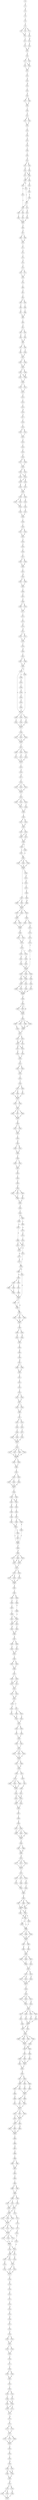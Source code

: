 strict digraph  {
	S0 -> S1 [ label = S ];
	S1 -> S2 [ label = D ];
	S2 -> S3 [ label = D ];
	S3 -> S4 [ label = L ];
	S4 -> S5 [ label = F ];
	S5 -> S6 [ label = N ];
	S5 -> S7 [ label = Q ];
	S5 -> S8 [ label = S ];
	S6 -> S9 [ label = A ];
	S7 -> S10 [ label = K ];
	S8 -> S9 [ label = A ];
	S9 -> S11 [ label = V ];
	S10 -> S12 [ label = M ];
	S11 -> S13 [ label = G ];
	S12 -> S14 [ label = K ];
	S13 -> S15 [ label = D ];
	S14 -> S15 [ label = D ];
	S15 -> S16 [ label = G ];
	S16 -> S17 [ label = I ];
	S16 -> S18 [ label = L ];
	S17 -> S19 [ label = V ];
	S17 -> S20 [ label = L ];
	S18 -> S19 [ label = V ];
	S19 -> S21 [ label = L ];
	S20 -> S21 [ label = L ];
	S21 -> S22 [ label = C ];
	S22 -> S23 [ label = K ];
	S23 -> S24 [ label = M ];
	S24 -> S25 [ label = I ];
	S25 -> S26 [ label = N ];
	S26 -> S27 [ label = L ];
	S26 -> S28 [ label = H ];
	S27 -> S29 [ label = S ];
	S28 -> S29 [ label = S ];
	S29 -> S30 [ label = V ];
	S30 -> S31 [ label = P ];
	S31 -> S32 [ label = D ];
	S31 -> S33 [ label = E ];
	S32 -> S34 [ label = T ];
	S33 -> S34 [ label = T ];
	S34 -> S35 [ label = I ];
	S35 -> S36 [ label = D ];
	S36 -> S37 [ label = E ];
	S37 -> S38 [ label = R ];
	S38 -> S39 [ label = T ];
	S39 -> S40 [ label = I ];
	S40 -> S41 [ label = N ];
	S41 -> S42 [ label = K ];
	S41 -> S43 [ label = N ];
	S42 -> S44 [ label = K ];
	S43 -> S45 [ label = L ];
	S44 -> S46 [ label = K ];
	S44 -> S47 [ label = N ];
	S45 -> S46 [ label = K ];
	S46 -> S48 [ label = L ];
	S46 -> S49 [ label = I ];
	S47 -> S48 [ label = L ];
	S48 -> S50 [ label = T ];
	S48 -> S51 [ label = N ];
	S49 -> S52 [ label = A ];
	S50 -> S53 [ label = P ];
	S51 -> S54 [ label = I ];
	S52 -> S55 [ label = D ];
	S53 -> S56 [ label = F ];
	S54 -> S57 [ label = Y ];
	S54 -> S56 [ label = F ];
	S55 -> S58 [ label = E ];
	S56 -> S59 [ label = T ];
	S56 -> S60 [ label = V ];
	S57 -> S61 [ label = K ];
	S58 -> S54 [ label = I ];
	S59 -> S62 [ label = I ];
	S60 -> S63 [ label = R ];
	S61 -> S64 [ label = E ];
	S62 -> S65 [ label = Q ];
	S63 -> S65 [ label = Q ];
	S64 -> S65 [ label = Q ];
	S65 -> S66 [ label = E ];
	S66 -> S67 [ label = N ];
	S67 -> S68 [ label = L ];
	S67 -> S69 [ label = V ];
	S68 -> S70 [ label = N ];
	S69 -> S70 [ label = N ];
	S70 -> S71 [ label = L ];
	S71 -> S72 [ label = A ];
	S72 -> S73 [ label = L ];
	S73 -> S74 [ label = N ];
	S74 -> S75 [ label = S ];
	S75 -> S76 [ label = A ];
	S75 -> S77 [ label = S ];
	S76 -> S78 [ label = S ];
	S77 -> S78 [ label = S ];
	S78 -> S79 [ label = A ];
	S79 -> S80 [ label = I ];
	S80 -> S81 [ label = G ];
	S81 -> S82 [ label = C ];
	S82 -> S83 [ label = H ];
	S82 -> S84 [ label = S ];
	S83 -> S85 [ label = V ];
	S84 -> S86 [ label = I ];
	S85 -> S87 [ label = V ];
	S86 -> S88 [ label = I ];
	S87 -> S89 [ label = N ];
	S88 -> S89 [ label = N ];
	S89 -> S90 [ label = I ];
	S90 -> S91 [ label = G ];
	S91 -> S92 [ label = A ];
	S91 -> S93 [ label = V ];
	S92 -> S94 [ label = E ];
	S93 -> S95 [ label = F ];
	S94 -> S96 [ label = D ];
	S95 -> S96 [ label = D ];
	S96 -> S97 [ label = L ];
	S96 -> S98 [ label = I ];
	S97 -> S99 [ label = K ];
	S98 -> S100 [ label = T ];
	S99 -> S101 [ label = E ];
	S100 -> S101 [ label = E ];
	S101 -> S102 [ label = G ];
	S101 -> S103 [ label = A ];
	S102 -> S104 [ label = K ];
	S103 -> S104 [ label = K ];
	S104 -> S105 [ label = P ];
	S104 -> S106 [ label = E ];
	S105 -> S107 [ label = Y ];
	S105 -> S108 [ label = H ];
	S106 -> S108 [ label = H ];
	S107 -> S109 [ label = L ];
	S108 -> S109 [ label = L ];
	S109 -> S110 [ label = V ];
	S109 -> S111 [ label = I ];
	S110 -> S112 [ label = L ];
	S111 -> S112 [ label = L ];
	S112 -> S113 [ label = G ];
	S113 -> S114 [ label = L ];
	S114 -> S115 [ label = L ];
	S115 -> S116 [ label = W ];
	S116 -> S117 [ label = Q ];
	S117 -> S118 [ label = V ];
	S118 -> S119 [ label = I ];
	S119 -> S120 [ label = K ];
	S119 -> S121 [ label = R ];
	S120 -> S122 [ label = I ];
	S121 -> S122 [ label = I ];
	S122 -> S123 [ label = G ];
	S123 -> S124 [ label = L ];
	S124 -> S125 [ label = F ];
	S125 -> S126 [ label = A ];
	S126 -> S127 [ label = D ];
	S126 -> S128 [ label = K ];
	S127 -> S129 [ label = I ];
	S128 -> S129 [ label = I ];
	S129 -> S130 [ label = E ];
	S129 -> S131 [ label = D ];
	S130 -> S132 [ label = L ];
	S130 -> S133 [ label = I ];
	S131 -> S132 [ label = L ];
	S132 -> S134 [ label = S ];
	S132 -> S135 [ label = K ];
	S133 -> S134 [ label = S ];
	S134 -> S136 [ label = R ];
	S135 -> S137 [ label = H ];
	S136 -> S138 [ label = N ];
	S137 -> S138 [ label = N ];
	S138 -> S139 [ label = E ];
	S138 -> S140 [ label = P ];
	S139 -> S141 [ label = V ];
	S139 -> S142 [ label = A ];
	S140 -> S143 [ label = G ];
	S141 -> S144 [ label = L ];
	S142 -> S144 [ label = L ];
	S143 -> S145 [ label = I ];
	S144 -> S146 [ label = I ];
	S145 -> S147 [ label = S ];
	S146 -> S148 [ label = A ];
	S147 -> S148 [ label = A ];
	S148 -> S149 [ label = L ];
	S149 -> S150 [ label = L ];
	S150 -> S151 [ label = R ];
	S150 -> S152 [ label = E ];
	S151 -> S153 [ label = E ];
	S152 -> S153 [ label = E ];
	S153 -> S154 [ label = G ];
	S154 -> S155 [ label = E ];
	S155 -> S156 [ label = S ];
	S156 -> S157 [ label = L ];
	S157 -> S158 [ label = E ];
	S157 -> S159 [ label = D ];
	S158 -> S160 [ label = D ];
	S159 -> S160 [ label = D ];
	S160 -> S161 [ label = L ];
	S161 -> S162 [ label = M ];
	S162 -> S163 [ label = K ];
	S162 -> S164 [ label = A ];
	S163 -> S165 [ label = L ];
	S164 -> S165 [ label = L ];
	S165 -> S166 [ label = S ];
	S166 -> S167 [ label = P ];
	S167 -> S168 [ label = E ];
	S168 -> S169 [ label = E ];
	S168 -> S170 [ label = D ];
	S169 -> S171 [ label = L ];
	S170 -> S171 [ label = L ];
	S171 -> S172 [ label = L ];
	S172 -> S173 [ label = L ];
	S173 -> S174 [ label = R ];
	S174 -> S175 [ label = W ];
	S175 -> S176 [ label = A ];
	S175 -> S177 [ label = M ];
	S176 -> S178 [ label = N ];
	S177 -> S178 [ label = N ];
	S178 -> S179 [ label = Y ];
	S179 -> S180 [ label = H ];
	S180 -> S181 [ label = L ];
	S181 -> S182 [ label = E ];
	S181 -> S183 [ label = A ];
	S182 -> S184 [ label = N ];
	S183 -> S184 [ label = N ];
	S184 -> S185 [ label = S ];
	S184 -> S186 [ label = A ];
	S185 -> S187 [ label = G ];
	S185 -> S188 [ label = A ];
	S186 -> S187 [ label = G ];
	S187 -> S189 [ label = C ];
	S187 -> S190 [ label = G ];
	S187 -> S191 [ label = V ];
	S188 -> S192 [ label = K ];
	S189 -> S193 [ label = S ];
	S190 -> S194 [ label = K ];
	S191 -> S195 [ label = G ];
	S192 -> S196 [ label = Y ];
	S193 -> S197 [ label = K ];
	S194 -> S197 [ label = K ];
	S195 -> S197 [ label = K ];
	S196 -> S198 [ label = Q ];
	S197 -> S199 [ label = I ];
	S198 -> S200 [ label = A ];
	S199 -> S201 [ label = S ];
	S199 -> S202 [ label = K ];
	S199 -> S203 [ label = N ];
	S200 -> S204 [ label = K ];
	S201 -> S205 [ label = N ];
	S202 -> S205 [ label = N ];
	S203 -> S205 [ label = N ];
	S204 -> S206 [ label = T ];
	S205 -> S207 [ label = F ];
	S206 -> S187 [ label = G ];
	S207 -> S208 [ label = S ];
	S207 -> S209 [ label = N ];
	S207 -> S210 [ label = T ];
	S208 -> S211 [ label = T ];
	S209 -> S212 [ label = A ];
	S210 -> S213 [ label = S ];
	S211 -> S214 [ label = D ];
	S212 -> S214 [ label = D ];
	S213 -> S214 [ label = D ];
	S214 -> S215 [ label = I ];
	S215 -> S216 [ label = K ];
	S216 -> S217 [ label = D ];
	S217 -> S218 [ label = S ];
	S218 -> S219 [ label = K ];
	S218 -> S220 [ label = I ];
	S218 -> S221 [ label = R ];
	S219 -> S222 [ label = A ];
	S220 -> S222 [ label = A ];
	S221 -> S222 [ label = A ];
	S222 -> S223 [ label = Y ];
	S223 -> S224 [ label = Y ];
	S223 -> S225 [ label = A ];
	S223 -> S226 [ label = F ];
	S224 -> S227 [ label = H ];
	S225 -> S228 [ label = C ];
	S226 -> S227 [ label = H ];
	S227 -> S229 [ label = L ];
	S228 -> S229 [ label = L ];
	S229 -> S230 [ label = L ];
	S230 -> S231 [ label = E ];
	S230 -> S232 [ label = N ];
	S231 -> S233 [ label = Q ];
	S232 -> S233 [ label = Q ];
	S233 -> S234 [ label = V ];
	S233 -> S235 [ label = I ];
	S234 -> S236 [ label = A ];
	S235 -> S237 [ label = Q ];
	S235 -> S236 [ label = A ];
	S236 -> S238 [ label = P ];
	S237 -> S238 [ label = P ];
	S238 -> S239 [ label = K ];
	S238 -> S240 [ label = V ];
	S239 -> S241 [ label = G ];
	S240 -> S242 [ label = D ];
	S241 -> S242 [ label = D ];
	S242 -> S243 [ label = E ];
	S242 -> S244 [ label = D ];
	S242 -> S245 [ label = K ];
	S243 -> S246 [ label = E ];
	S244 -> S246 [ label = E ];
	S245 -> S246 [ label = E ];
	S246 -> S247 [ label = G ];
	S246 -> S248 [ label = T ];
	S247 -> S249 [ label = I ];
	S247 -> S250 [ label = Q ];
	S248 -> S251 [ label = N ];
	S249 -> S252 [ label = P ];
	S250 -> S252 [ label = P ];
	S251 -> S253 [ label = Q ];
	S252 -> S254 [ label = A ];
	S252 -> S255 [ label = P ];
	S252 -> S256 [ label = R ];
	S253 -> S257 [ label = Y ];
	S254 -> S258 [ label = V ];
	S255 -> S259 [ label = I ];
	S256 -> S258 [ label = V ];
	S257 -> S260 [ label = E ];
	S258 -> S261 [ label = V ];
	S258 -> S262 [ label = D ];
	S259 -> S263 [ label = T ];
	S259 -> S264 [ label = A ];
	S260 -> S265 [ label = L ];
	S261 -> S266 [ label = I ];
	S262 -> S266 [ label = I ];
	S263 -> S267 [ label = A ];
	S264 -> S266 [ label = I ];
	S265 -> S268 [ label = M ];
	S266 -> S269 [ label = D ];
	S267 -> S270 [ label = T ];
	S268 -> S252 [ label = P ];
	S269 -> S271 [ label = M ];
	S269 -> S272 [ label = F ];
	S270 -> S273 [ label = I ];
	S271 -> S274 [ label = S ];
	S272 -> S274 [ label = S ];
	S273 -> S275 [ label = E ];
	S274 -> S276 [ label = G ];
	S275 -> S277 [ label = V ];
	S276 -> S278 [ label = L ];
	S276 -> S279 [ label = F ];
	S277 -> S280 [ label = K ];
	S278 -> S281 [ label = R ];
	S279 -> S282 [ label = N ];
	S280 -> S283 [ label = D ];
	S280 -> S284 [ label = S ];
	S280 -> S285 [ label = E ];
	S281 -> S286 [ label = E ];
	S282 -> S287 [ label = D ];
	S283 -> S288 [ label = D ];
	S283 -> S289 [ label = E ];
	S284 -> S290 [ label = N ];
	S285 -> S288 [ label = D ];
	S286 -> S280 [ label = K ];
	S287 -> S280 [ label = K ];
	S288 -> S291 [ label = I ];
	S288 -> S292 [ label = L ];
	S289 -> S292 [ label = L ];
	S290 -> S293 [ label = T ];
	S291 -> S294 [ label = Q ];
	S292 -> S295 [ label = K ];
	S292 -> S296 [ label = R ];
	S293 -> S297 [ label = D ];
	S294 -> S298 [ label = R ];
	S295 -> S298 [ label = R ];
	S296 -> S298 [ label = R ];
	S297 -> S298 [ label = R ];
	S298 -> S299 [ label = A ];
	S299 -> S300 [ label = E ];
	S300 -> S301 [ label = C ];
	S300 -> S302 [ label = R ];
	S300 -> S303 [ label = M ];
	S301 -> S303 [ label = M ];
	S302 -> S303 [ label = M ];
	S303 -> S304 [ label = L ];
	S304 -> S305 [ label = Q ];
	S304 -> S306 [ label = E ];
	S304 -> S307 [ label = D ];
	S304 -> S308 [ label = V ];
	S305 -> S309 [ label = Q ];
	S306 -> S310 [ label = E ];
	S307 -> S309 [ label = Q ];
	S308 -> S309 [ label = Q ];
	S309 -> S311 [ label = A ];
	S310 -> S311 [ label = A ];
	S311 -> S312 [ label = E ];
	S311 -> S313 [ label = D ];
	S312 -> S314 [ label = R ];
	S313 -> S314 [ label = R ];
	S313 -> S315 [ label = K ];
	S314 -> S316 [ label = L ];
	S314 -> S317 [ label = M ];
	S315 -> S316 [ label = L ];
	S316 -> S318 [ label = G ];
	S317 -> S319 [ label = N ];
	S318 -> S320 [ label = C ];
	S319 -> S320 [ label = C ];
	S320 -> S321 [ label = R ];
	S321 -> S322 [ label = Q ];
	S321 -> S323 [ label = E ];
	S322 -> S324 [ label = F ];
	S323 -> S324 [ label = F ];
	S324 -> S325 [ label = V ];
	S325 -> S326 [ label = T ];
	S326 -> S327 [ label = A ];
	S326 -> S328 [ label = P ];
	S327 -> S329 [ label = T ];
	S327 -> S330 [ label = K ];
	S328 -> S331 [ label = A ];
	S329 -> S332 [ label = D ];
	S330 -> S332 [ label = D ];
	S331 -> S332 [ label = D ];
	S332 -> S333 [ label = V ];
	S332 -> S334 [ label = I ];
	S333 -> S335 [ label = V ];
	S334 -> S335 [ label = V ];
	S335 -> S336 [ label = R ];
	S335 -> S337 [ label = K ];
	S335 -> S338 [ label = S ];
	S336 -> S339 [ label = G ];
	S337 -> S339 [ label = G ];
	S338 -> S339 [ label = G ];
	S339 -> S340 [ label = N ];
	S340 -> S341 [ label = P ];
	S340 -> S342 [ label = T ];
	S341 -> S343 [ label = K ];
	S342 -> S343 [ label = K ];
	S343 -> S344 [ label = L ];
	S344 -> S345 [ label = N ];
	S345 -> S346 [ label = L ];
	S345 -> S347 [ label = M ];
	S346 -> S348 [ label = A ];
	S347 -> S348 [ label = A ];
	S348 -> S349 [ label = F ];
	S349 -> S350 [ label = I ];
	S349 -> S351 [ label = V ];
	S350 -> S352 [ label = A ];
	S351 -> S352 [ label = A ];
	S352 -> S353 [ label = N ];
	S353 -> S354 [ label = L ];
	S354 -> S355 [ label = F ];
	S355 -> S356 [ label = N ];
	S356 -> S357 [ label = R ];
	S356 -> S358 [ label = T ];
	S356 -> S359 [ label = K ];
	S357 -> S360 [ label = Y ];
	S358 -> S361 [ label = H ];
	S359 -> S360 [ label = Y ];
	S360 -> S362 [ label = P ];
	S361 -> S362 [ label = P ];
	S362 -> S363 [ label = A ];
	S363 -> S364 [ label = L ];
	S364 -> S365 [ label = H ];
	S364 -> S366 [ label = V ];
	S365 -> S367 [ label = K ];
	S366 -> S368 [ label = A ];
	S367 -> S369 [ label = P ];
	S368 -> S370 [ label = R ];
	S369 -> S371 [ label = E ];
	S369 -> S372 [ label = A ];
	S370 -> S373 [ label = D ];
	S371 -> S374 [ label = N ];
	S371 -> S375 [ label = E ];
	S372 -> S374 [ label = N ];
	S373 -> S376 [ label = I ];
	S374 -> S377 [ label = Q ];
	S375 -> S378 [ label = I ];
	S376 -> S371 [ label = E ];
	S377 -> S379 [ label = D ];
	S378 -> S380 [ label = D ];
	S378 -> S381 [ label = E ];
	S379 -> S378 [ label = I ];
	S380 -> S382 [ label = W ];
	S381 -> S383 [ label = E ];
	S382 -> S384 [ label = G ];
	S382 -> S385 [ label = S ];
	S383 -> S386 [ label = G ];
	S383 -> S387 [ label = E ];
	S383 -> S388 [ label = A ];
	S384 -> S389 [ label = A ];
	S384 -> S390 [ label = L ];
	S385 -> S391 [ label = S ];
	S386 -> S387 [ label = E ];
	S387 -> S392 [ label = T ];
	S387 -> S393 [ label = D ];
	S387 -> S394 [ label = S ];
	S388 -> S386 [ label = G ];
	S389 -> S395 [ label = L ];
	S390 -> S395 [ label = L ];
	S391 -> S396 [ label = I ];
	S392 -> S397 [ label = R ];
	S393 -> S397 [ label = R ];
	S394 -> S397 [ label = R ];
	S395 -> S383 [ label = E ];
	S396 -> S383 [ label = E ];
	S397 -> S398 [ label = E ];
	S398 -> S399 [ label = E ];
	S398 -> S400 [ label = V ];
	S399 -> S401 [ label = R ];
	S400 -> S402 [ label = K ];
	S401 -> S403 [ label = T ];
	S402 -> S403 [ label = T ];
	S403 -> S404 [ label = F ];
	S404 -> S405 [ label = R ];
	S405 -> S406 [ label = N ];
	S406 -> S407 [ label = W ];
	S407 -> S408 [ label = M ];
	S407 -> S409 [ label = I ];
	S408 -> S410 [ label = N ];
	S409 -> S410 [ label = N ];
	S410 -> S411 [ label = S ];
	S411 -> S412 [ label = L ];
	S412 -> S413 [ label = G ];
	S413 -> S414 [ label = V ];
	S414 -> S415 [ label = N ];
	S414 -> S416 [ label = S ];
	S415 -> S417 [ label = P ];
	S416 -> S417 [ label = P ];
	S417 -> S418 [ label = R ];
	S417 -> S419 [ label = F ];
	S418 -> S420 [ label = V ];
	S419 -> S420 [ label = V ];
	S420 -> S421 [ label = N ];
	S421 -> S422 [ label = H ];
	S421 -> S423 [ label = K ];
	S422 -> S424 [ label = L ];
	S423 -> S425 [ label = F ];
	S424 -> S426 [ label = Y ];
	S425 -> S427 [ label = T ];
	S426 -> S428 [ label = S ];
	S426 -> S429 [ label = G ];
	S427 -> S430 [ label = R ];
	S428 -> S431 [ label = D ];
	S429 -> S431 [ label = D ];
	S430 -> S431 [ label = D ];
	S431 -> S432 [ label = L ];
	S432 -> S433 [ label = S ];
	S432 -> S434 [ label = N ];
	S432 -> S435 [ label = A ];
	S432 -> S436 [ label = V ];
	S433 -> S437 [ label = D ];
	S434 -> S437 [ label = D ];
	S435 -> S437 [ label = D ];
	S436 -> S437 [ label = D ];
	S437 -> S438 [ label = A ];
	S437 -> S439 [ label = G ];
	S438 -> S440 [ label = L ];
	S439 -> S440 [ label = L ];
	S440 -> S441 [ label = V ];
	S441 -> S442 [ label = I ];
	S441 -> S443 [ label = L ];
	S442 -> S444 [ label = F ];
	S442 -> S445 [ label = I ];
	S443 -> S446 [ label = L ];
	S444 -> S447 [ label = Q ];
	S445 -> S447 [ label = Q ];
	S446 -> S447 [ label = Q ];
	S447 -> S448 [ label = L ];
	S448 -> S449 [ label = Y ];
	S448 -> S450 [ label = F ];
	S449 -> S451 [ label = E ];
	S449 -> S452 [ label = Q ];
	S450 -> S451 [ label = E ];
	S451 -> S453 [ label = K ];
	S452 -> S454 [ label = Q ];
	S453 -> S455 [ label = I ];
	S454 -> S456 [ label = V ];
	S455 -> S457 [ label = K ];
	S456 -> S458 [ label = A ];
	S457 -> S459 [ label = V ];
	S457 -> S460 [ label = T ];
	S458 -> S461 [ label = G ];
	S459 -> S462 [ label = P ];
	S460 -> S463 [ label = R ];
	S461 -> S462 [ label = P ];
	S462 -> S464 [ label = V ];
	S462 -> S465 [ label = D ];
	S463 -> S464 [ label = V ];
	S464 -> S466 [ label = D ];
	S465 -> S467 [ label = C ];
	S466 -> S468 [ label = W ];
	S467 -> S464 [ label = V ];
	S468 -> S469 [ label = N ];
	S468 -> S470 [ label = S ];
	S468 -> S471 [ label = R ];
	S469 -> S472 [ label = R ];
	S469 -> S473 [ label = K ];
	S470 -> S473 [ label = K ];
	S471 -> S472 [ label = R ];
	S472 -> S474 [ label = V ];
	S473 -> S474 [ label = V ];
	S474 -> S475 [ label = N ];
	S474 -> S476 [ label = T ];
	S475 -> S477 [ label = K ];
	S475 -> S478 [ label = N ];
	S476 -> S479 [ label = Q ];
	S477 -> S480 [ label = P ];
	S478 -> S480 [ label = P ];
	S479 -> S480 [ label = P ];
	S480 -> S481 [ label = P ];
	S481 -> S482 [ label = Y ];
	S482 -> S483 [ label = P ];
	S482 -> S484 [ label = K ];
	S483 -> S485 [ label = K ];
	S484 -> S486 [ label = P ];
	S485 -> S487 [ label = L ];
	S486 -> S488 [ label = P ];
	S487 -> S489 [ label = G ];
	S488 -> S490 [ label = A ];
	S489 -> S491 [ label = G ];
	S489 -> S490 [ label = A ];
	S490 -> S492 [ label = Q ];
	S490 -> S493 [ label = N ];
	S491 -> S493 [ label = N ];
	S492 -> S494 [ label = F ];
	S493 -> S495 [ label = M ];
	S494 -> S496 [ label = K ];
	S495 -> S496 [ label = K ];
	S496 -> S497 [ label = K ];
	S497 -> S498 [ label = L ];
	S497 -> S499 [ label = R ];
	S498 -> S500 [ label = E ];
	S499 -> S501 [ label = A ];
	S500 -> S502 [ label = N ];
	S501 -> S502 [ label = N ];
	S502 -> S503 [ label = C ];
	S503 -> S504 [ label = N ];
	S503 -> S505 [ label = Q ];
	S504 -> S506 [ label = Y ];
	S505 -> S506 [ label = Y ];
	S506 -> S507 [ label = A ];
	S507 -> S508 [ label = V ];
	S507 -> S509 [ label = I ];
	S508 -> S510 [ label = E ];
	S509 -> S511 [ label = D ];
	S509 -> S510 [ label = E ];
	S510 -> S512 [ label = L ];
	S511 -> S512 [ label = L ];
	S512 -> S513 [ label = G ];
	S512 -> S514 [ label = A ];
	S513 -> S515 [ label = K ];
	S514 -> S515 [ label = K ];
	S515 -> S516 [ label = N ];
	S515 -> S517 [ label = T ];
	S516 -> S518 [ label = Q ];
	S517 -> S519 [ label = L ];
	S517 -> S520 [ label = T ];
	S518 -> S521 [ label = A ];
	S519 -> S522 [ label = G ];
	S520 -> S523 [ label = K ];
	S521 -> S523 [ label = K ];
	S522 -> S524 [ label = F ];
	S523 -> S524 [ label = F ];
	S524 -> S525 [ label = S ];
	S524 -> S526 [ label = K ];
	S525 -> S527 [ label = L ];
	S526 -> S528 [ label = I ];
	S527 -> S529 [ label = V ];
	S528 -> S529 [ label = V ];
	S529 -> S530 [ label = G ];
	S529 -> S531 [ label = N ];
	S530 -> S532 [ label = I ];
	S531 -> S532 [ label = I ];
	S532 -> S533 [ label = G ];
	S532 -> S534 [ label = D ];
	S532 -> S535 [ label = A ];
	S533 -> S536 [ label = G ];
	S534 -> S536 [ label = G ];
	S535 -> S536 [ label = G ];
	S536 -> S537 [ label = Q ];
	S536 -> S538 [ label = N ];
	S537 -> S539 [ label = D ];
	S538 -> S539 [ label = D ];
	S539 -> S540 [ label = L ];
	S539 -> S541 [ label = I ];
	S540 -> S542 [ label = N ];
	S541 -> S543 [ label = F ];
	S542 -> S544 [ label = E ];
	S542 -> S545 [ label = A ];
	S542 -> S546 [ label = D ];
	S543 -> S547 [ label = N ];
	S544 -> S548 [ label = G ];
	S545 -> S548 [ label = G ];
	S546 -> S548 [ label = G ];
	S547 -> S549 [ label = E ];
	S548 -> S550 [ label = N ];
	S549 -> S551 [ label = Q ];
	S550 -> S552 [ label = R ];
	S550 -> S553 [ label = P ];
	S551 -> S552 [ label = R ];
	S552 -> S554 [ label = T ];
	S552 -> S555 [ label = K ];
	S553 -> S554 [ label = T ];
	S554 -> S556 [ label = L ];
	S555 -> S556 [ label = L ];
	S556 -> S557 [ label = T ];
	S557 -> S558 [ label = L ];
	S558 -> S559 [ label = A ];
	S559 -> S560 [ label = L ];
	S559 -> S561 [ label = V ];
	S560 -> S562 [ label = I ];
	S560 -> S563 [ label = L ];
	S560 -> S564 [ label = V ];
	S561 -> S564 [ label = V ];
	S562 -> S565 [ label = W ];
	S563 -> S565 [ label = W ];
	S564 -> S565 [ label = W ];
	S565 -> S566 [ label = Q ];
	S566 -> S567 [ label = L ];
	S566 -> S568 [ label = V ];
	S567 -> S569 [ label = M ];
	S568 -> S569 [ label = M ];
	S569 -> S570 [ label = R ];
	S570 -> S571 [ label = R ];
	S570 -> S572 [ label = A ];
	S570 -> S573 [ label = K ];
	S571 -> S574 [ label = Y ];
	S572 -> S574 [ label = Y ];
	S573 -> S574 [ label = Y ];
	S574 -> S575 [ label = T ];
	S575 -> S576 [ label = L ];
	S575 -> S577 [ label = F ];
	S575 -> S578 [ label = I ];
	S576 -> S579 [ label = N ];
	S577 -> S580 [ label = K ];
	S578 -> S581 [ label = Q ];
	S579 -> S582 [ label = I ];
	S580 -> S582 [ label = I ];
	S581 -> S583 [ label = V ];
	S582 -> S584 [ label = L ];
	S583 -> S584 [ label = L ];
	S584 -> S585 [ label = E ];
	S585 -> S586 [ label = E ];
	S585 -> S587 [ label = R ];
	S585 -> S588 [ label = D ];
	S586 -> S589 [ label = I ];
	S587 -> S589 [ label = I ];
	S588 -> S589 [ label = I ];
	S588 -> S590 [ label = L ];
	S589 -> S591 [ label = G ];
	S589 -> S592 [ label = S ];
	S590 -> S591 [ label = G ];
	S591 -> S593 [ label = G ];
	S591 -> S594 [ label = D ];
	S591 -> S595 [ label = E ];
	S592 -> S595 [ label = E ];
	S593 -> S596 [ label = G ];
	S594 -> S596 [ label = G ];
	S595 -> S594 [ label = D ];
	S595 -> S596 [ label = G ];
	S596 -> S597 [ label = Q ];
	S596 -> S598 [ label = S ];
	S596 -> S599 [ label = E ];
	S597 -> S600 [ label = K ];
	S598 -> S600 [ label = K ];
	S599 -> S600 [ label = K ];
	S600 -> S601 [ label = V ];
	S600 -> S602 [ label = I ];
	S601 -> S603 [ label = N ];
	S602 -> S604 [ label = K ];
	S603 -> S605 [ label = D ];
	S604 -> S605 [ label = D ];
	S605 -> S606 [ label = E ];
	S605 -> S607 [ label = Q ];
	S605 -> S608 [ label = D ];
	S606 -> S609 [ label = I ];
	S607 -> S610 [ label = E ];
	S608 -> S609 [ label = I ];
	S609 -> S611 [ label = I ];
	S610 -> S611 [ label = I ];
	S611 -> S612 [ label = V ];
	S611 -> S613 [ label = M ];
	S612 -> S614 [ label = N ];
	S612 -> S615 [ label = H ];
	S613 -> S616 [ label = D ];
	S614 -> S617 [ label = W ];
	S615 -> S617 [ label = W ];
	S616 -> S617 [ label = W ];
	S617 -> S618 [ label = V ];
	S618 -> S619 [ label = N ];
	S619 -> S620 [ label = E ];
	S619 -> S621 [ label = Q ];
	S619 -> S622 [ label = H ];
	S620 -> S623 [ label = T ];
	S621 -> S624 [ label = K ];
	S622 -> S623 [ label = T ];
	S623 -> S625 [ label = L ];
	S624 -> S625 [ label = L ];
	S625 -> S626 [ label = K ];
	S625 -> S627 [ label = E ];
	S625 -> S628 [ label = A ];
	S625 -> S629 [ label = R ];
	S626 -> S630 [ label = E ];
	S627 -> S631 [ label = S ];
	S628 -> S632 [ label = Q ];
	S629 -> S633 [ label = D ];
	S630 -> S634 [ label = A ];
	S631 -> S635 [ label = S ];
	S632 -> S634 [ label = A ];
	S633 -> S634 [ label = A ];
	S634 -> S636 [ label = E ];
	S634 -> S637 [ label = G ];
	S635 -> S637 [ label = G ];
	S636 -> S638 [ label = K ];
	S637 -> S638 [ label = K ];
	S638 -> S639 [ label = R ];
	S638 -> S640 [ label = E ];
	S638 -> S641 [ label = G ];
	S638 -> S642 [ label = S ];
	S639 -> S643 [ label = S ];
	S640 -> S643 [ label = S ];
	S641 -> S644 [ label = T ];
	S642 -> S643 [ label = S ];
	S643 -> S645 [ label = S ];
	S643 -> S646 [ label = R ];
	S644 -> S645 [ label = S ];
	S645 -> S647 [ label = I ];
	S646 -> S648 [ label = L ];
	S647 -> S649 [ label = S ];
	S647 -> S650 [ label = A ];
	S648 -> S651 [ label = V ];
	S649 -> S652 [ label = S ];
	S649 -> S653 [ label = G ];
	S650 -> S652 [ label = S ];
	S651 -> S652 [ label = S ];
	S652 -> S654 [ label = F ];
	S653 -> S654 [ label = F ];
	S654 -> S655 [ label = K ];
	S655 -> S656 [ label = D ];
	S655 -> S657 [ label = V ];
	S656 -> S658 [ label = P ];
	S656 -> S659 [ label = S ];
	S656 -> S660 [ label = G ];
	S657 -> S658 [ label = P ];
	S658 -> S661 [ label = K ];
	S658 -> S662 [ label = P ];
	S659 -> S663 [ label = S ];
	S660 -> S664 [ label = Q ];
	S661 -> S665 [ label = I ];
	S662 -> S666 [ label = T ];
	S663 -> S665 [ label = I ];
	S664 -> S665 [ label = I ];
	S665 -> S667 [ label = S ];
	S665 -> S668 [ label = T ];
	S666 -> S669 [ label = A ];
	S667 -> S670 [ label = T ];
	S667 -> S671 [ label = S ];
	S668 -> S670 [ label = T ];
	S669 -> S672 [ label = L ];
	S670 -> S673 [ label = S ];
	S671 -> S673 [ label = S ];
	S672 -> S673 [ label = S ];
	S673 -> S674 [ label = L ];
	S673 -> S675 [ label = K ];
	S673 -> S676 [ label = T ];
	S674 -> S677 [ label = P ];
	S674 -> S678 [ label = V ];
	S675 -> S677 [ label = P ];
	S676 -> S677 [ label = P ];
	S677 -> S679 [ label = V ];
	S677 -> S680 [ label = C ];
	S678 -> S679 [ label = V ];
	S679 -> S681 [ label = L ];
	S679 -> S682 [ label = I ];
	S680 -> S683 [ label = W ];
	S681 -> S684 [ label = D ];
	S682 -> S684 [ label = D ];
	S683 -> S684 [ label = D ];
	S684 -> S685 [ label = L ];
	S685 -> S686 [ label = I ];
	S686 -> S687 [ label = D ];
	S687 -> S688 [ label = A ];
	S688 -> S689 [ label = I ];
	S689 -> S690 [ label = Q ];
	S689 -> S691 [ label = V ];
	S690 -> S692 [ label = P ];
	S691 -> S692 [ label = P ];
	S692 -> S693 [ label = G ];
	S693 -> S694 [ label = S ];
	S694 -> S695 [ label = I ];
	S695 -> S696 [ label = N ];
	S695 -> S697 [ label = R ];
	S696 -> S698 [ label = Y ];
	S697 -> S698 [ label = Y ];
	S698 -> S699 [ label = D ];
	S698 -> S700 [ label = E ];
	S699 -> S701 [ label = L ];
	S699 -> S702 [ label = I ];
	S700 -> S703 [ label = V ];
	S701 -> S704 [ label = L ];
	S701 -> S705 [ label = V ];
	S702 -> S704 [ label = L ];
	S703 -> S705 [ label = V ];
	S704 -> S706 [ label = K ];
	S705 -> S707 [ label = T ];
	S705 -> S706 [ label = K ];
	S706 -> S708 [ label = T ];
	S706 -> S709 [ label = F ];
	S706 -> S710 [ label = E ];
	S707 -> S711 [ label = P ];
	S708 -> S712 [ label = E ];
	S709 -> S712 [ label = E ];
	S710 -> S712 [ label = E ];
	S711 -> S713 [ label = G ];
	S712 -> S714 [ label = N ];
	S712 -> S715 [ label = D ];
	S712 -> S716 [ label = P ];
	S713 -> S717 [ label = V ];
	S714 -> S718 [ label = L ];
	S715 -> S718 [ label = L ];
	S716 -> S718 [ label = L ];
	S717 -> S719 [ label = E ];
	S718 -> S720 [ label = N ];
	S718 -> S721 [ label = S ];
	S718 -> S722 [ label = T ];
	S719 -> S723 [ label = E ];
	S720 -> S724 [ label = D ];
	S721 -> S724 [ label = D ];
	S722 -> S724 [ label = D ];
	S723 -> S725 [ label = E ];
	S724 -> S725 [ label = E ];
	S724 -> S726 [ label = D ];
	S725 -> S727 [ label = E ];
	S725 -> S728 [ label = D ];
	S726 -> S728 [ label = D ];
	S727 -> S729 [ label = K ];
	S728 -> S730 [ label = M ];
	S728 -> S731 [ label = R ];
	S729 -> S732 [ label = L ];
	S730 -> S733 [ label = R ];
	S731 -> S732 [ label = L ];
	S732 -> S734 [ label = N ];
	S732 -> S735 [ label = D ];
	S733 -> S736 [ label = S ];
	S734 -> S737 [ label = N ];
	S735 -> S737 [ label = N ];
	S736 -> S737 [ label = N ];
	S737 -> S738 [ label = A ];
	S738 -> S739 [ label = K ];
	S739 -> S740 [ label = Y ];
	S740 -> S741 [ label = A ];
	S741 -> S742 [ label = I ];
	S742 -> S743 [ label = S ];
	S743 -> S744 [ label = M ];
	S744 -> S745 [ label = A ];
	S745 -> S746 [ label = R ];
	S746 -> S747 [ label = K ];
	S747 -> S748 [ label = I ];
	S748 -> S749 [ label = G ];
	S749 -> S750 [ label = A ];
	S749 -> S751 [ label = S ];
	S750 -> S752 [ label = R ];
	S751 -> S752 [ label = R ];
	S752 -> S753 [ label = V ];
	S752 -> S754 [ label = I ];
	S753 -> S755 [ label = Y ];
	S754 -> S755 [ label = Y ];
	S755 -> S756 [ label = A ];
	S756 -> S757 [ label = L ];
	S757 -> S758 [ label = P ];
	S758 -> S759 [ label = E ];
	S758 -> S760 [ label = D ];
	S759 -> S761 [ label = D ];
	S760 -> S761 [ label = D ];
	S761 -> S762 [ label = L ];
	S762 -> S763 [ label = V ];
	S763 -> S764 [ label = E ];
	S763 -> S765 [ label = D ];
	S764 -> S766 [ label = V ];
	S765 -> S767 [ label = R ];
	S766 -> S768 [ label = N ];
	S766 -> S769 [ label = K ];
	S767 -> S768 [ label = N ];
	S768 -> S770 [ label = P ];
	S768 -> S771 [ label = A ];
	S769 -> S770 [ label = P ];
	S770 -> S772 [ label = K ];
	S771 -> S772 [ label = K ];
	S772 -> S773 [ label = M ];
	S773 -> S774 [ label = V ];
	S774 -> S775 [ label = M ];
	S774 -> S776 [ label = L ];
	S775 -> S777 [ label = T ];
	S776 -> S777 [ label = T ];
	S777 -> S778 [ label = V ];
	S777 -> S779 [ label = I ];
	S777 -> S780 [ label = M ];
	S778 -> S781 [ label = F ];
	S779 -> S781 [ label = F ];
	S780 -> S781 [ label = F ];
	S781 -> S782 [ label = A ];
	S782 -> S783 [ label = C ];
	S783 -> S784 [ label = L ];
	S784 -> S785 [ label = M ];
	S785 -> S786 [ label = G ];
	S785 -> S787 [ label = A ];
	S786 -> S788 [ label = K ];
	S786 -> S789 [ label = R ];
	S787 -> S789 [ label = R ];
	S788 -> S790 [ label = G ];
	S789 -> S790 [ label = G ];
	S790 -> S791 [ label = M ];
	S791 -> S792 [ label = K ];
	S791 -> S793 [ label = D ];
	S792 -> S794 [ label = R ];
	S792 -> S795 [ label = K ];
	S793 -> S796 [ label = Q ];
	S794 -> S797 [ label = V ];
	S795 -> S797 [ label = V ];
	S796 -> S797 [ label = V ];
}
